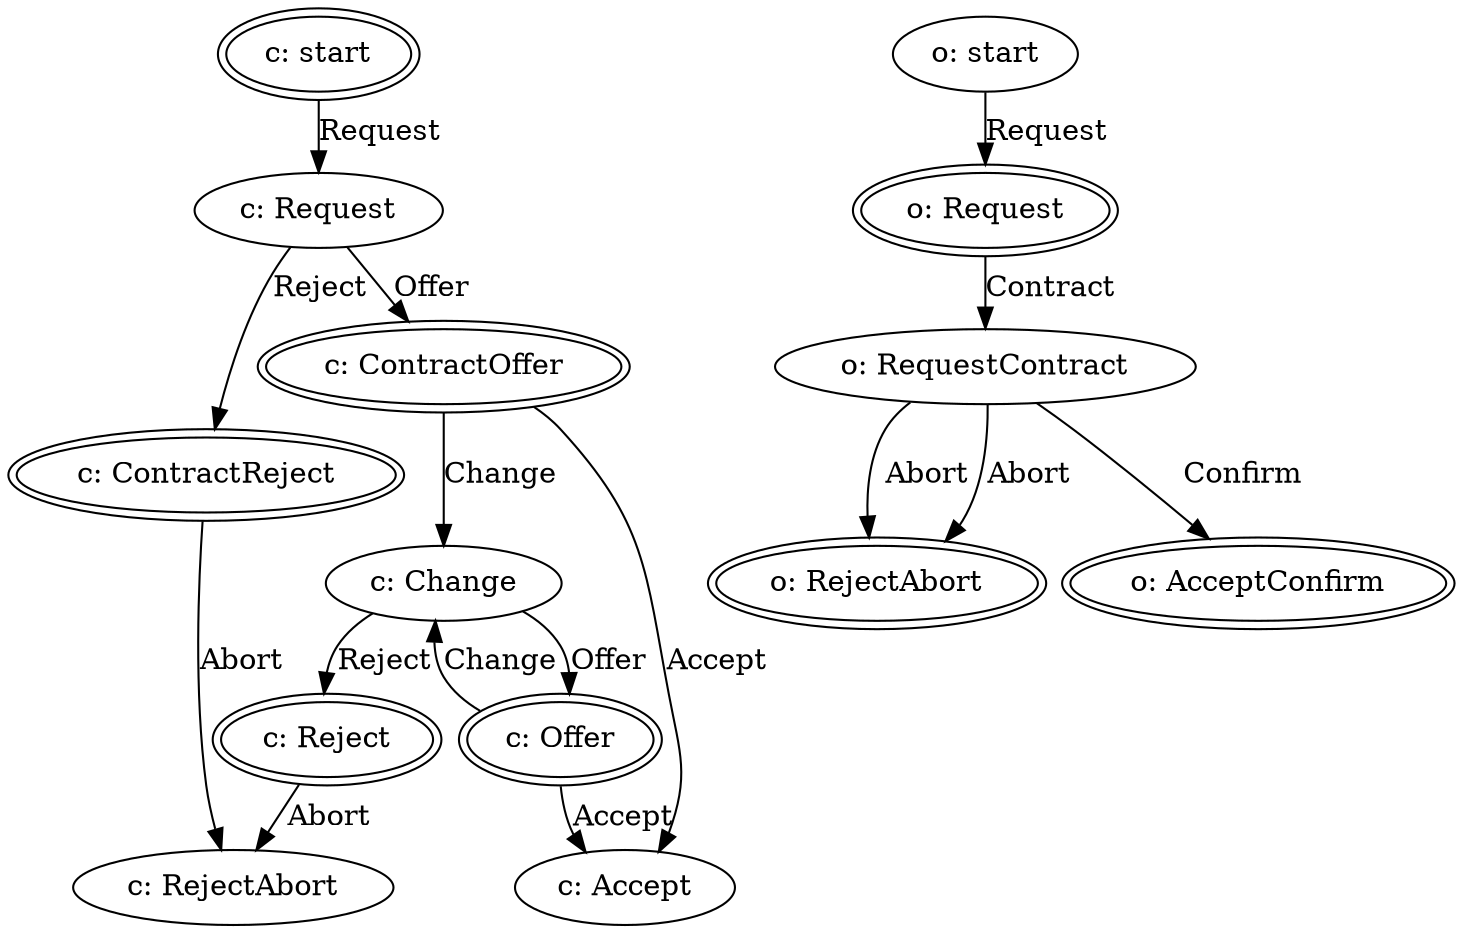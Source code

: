 digraph G {
  rankdir=TB; fontsize=10; margin = 0; nodesep=0.1;ranksep=0.2;

  0 -> 1 [label="Request"];
  2 -> 3 [label="Request"];
  1 [label="c: Request"];
  3 [label="o: Request",peripheries=2];
  0 [label="c: start",peripheries=2];
  {rank = min; 0;}
  2 [label="o: start"];
  {rank = min; 2;}
  3 -> 4 [label="Contract"];
  4 [label="o: RequestContract"];
  3 [label="o: Request",peripheries=2];
  1 -> 8 [label="Reject"];
  8 [label="c: ContractReject",peripheries=2];
  1 [label="c: Request"];
  8 -> 9 [label="Abort"];
  4 -> 10 [label="Abort"];
  9 [label="c: RejectAbort"];
  10 [label="o: RejectAbort",peripheries=2];
  8 [label="c: ContractReject",peripheries=2];
  4 [label="o: RequestContract"];
  1 -> 12 [label="Offer"];
  12 [label="c: ContractOffer",peripheries=2];
  1 [label="c: Request"];
  12 -> 13 [label="Accept"];
  13 [label="c: Accept"];
  12 [label="c: ContractOffer",peripheries=2];
  12 -> 15 [label="Change"];
  15 [label="c: Change"];
  12 [label="c: ContractOffer",peripheries=2];
  15 -> 18 [label="Offer"];
  18 [label="c: Offer",peripheries=2];
  15 [label="c: Change"];
  18 -> 13 [label="Accept"];
  13 [label="c: Accept"];
  18 [label="c: Offer",peripheries=2];
  4 -> 20 [label="Confirm"];
  20 [label="o: AcceptConfirm",peripheries=2];
  4 [label="o: RequestContract"];
  18 -> 15 [label="Change"];
  15 [label="c: Change"];
  18 [label="c: Offer",peripheries=2];
  15 -> 22 [label="Reject"];
  22 [label="c: Reject",peripheries=2];
  15 [label="c: Change"];
  22 -> 9 [label="Abort"];
  4 -> 10 [label="Abort"];
  9 [label="c: RejectAbort"];
  10 [label="o: RejectAbort",peripheries=2];
  22 [label="c: Reject",peripheries=2];
  4 [label="o: RequestContract"];
}
